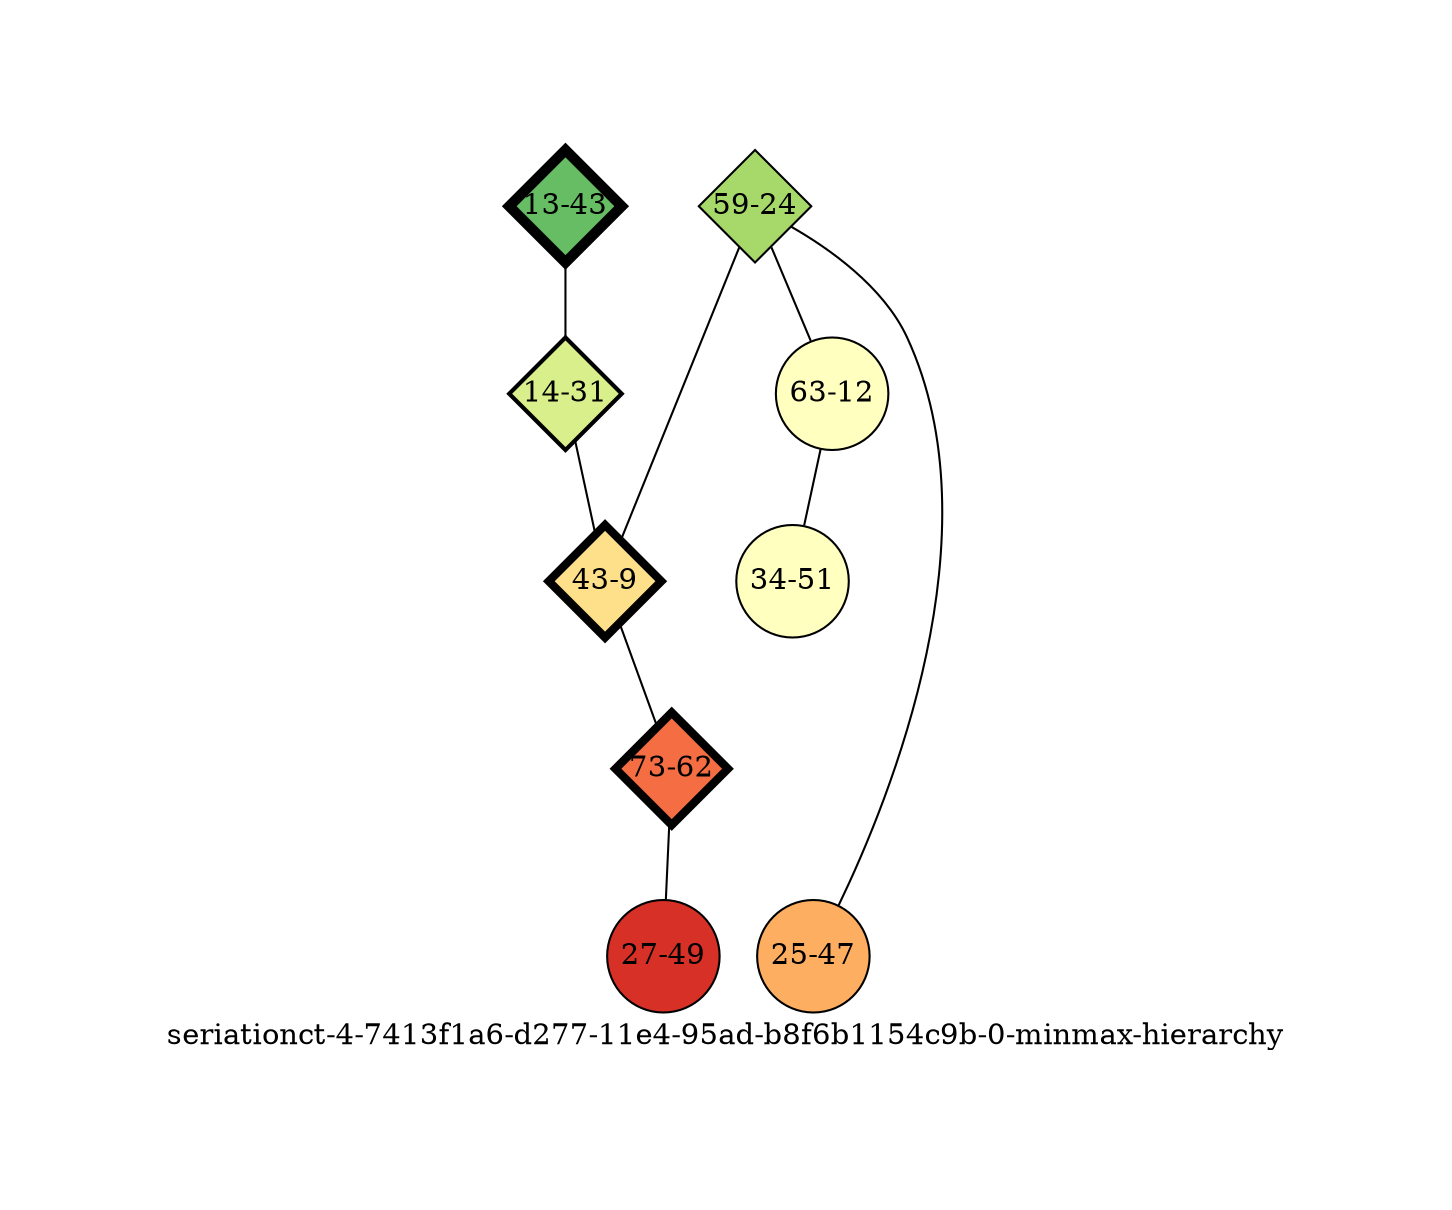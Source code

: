 strict graph "seriationct-4-7413f1a6-d277-11e4-95ad-b8f6b1154c9b-0-minmax-hierarchy" {
labelloc=b;
ratio=auto;
pad="1.0";
label="seriationct-4-7413f1a6-d277-11e4-95ad-b8f6b1154c9b-0-minmax-hierarchy";
node [width="0.75", style=filled, fixedsize=true, height="0.75", shape=circle, label=""];
0 [xCoordinate="43.0", appears_in_slice=5, yCoordinate="13.0", level=child, colorscheme=rdylgn11, child_of=root, short_label="13-43", label="13-43", shape=diamond, fillcolor=9, size="1086.70910153", parent_node="assemblage-9-16", id=0, penwidth="5.0"];
1 [xCoordinate="24.0", appears_in_slice=1, yCoordinate="59.0", level=child, colorscheme=rdylgn11, child_of=root, short_label="59-24", label="59-24", shape=diamond, fillcolor=8, size="30.4482642698", parent_node="assemblage-9-16", id=1, penwidth="1.0"];
2 [xCoordinate="31.0", appears_in_slice=2, yCoordinate="14.0", level=child, colorscheme=rdylgn11, child_of=root, short_label="14-31", label="14-31", shape=diamond, fillcolor=7, size="1087.94985668", parent_node="assemblage-9-16", id=2, penwidth="2.0"];
3 [xCoordinate="12.0", appears_in_slice=1, yCoordinate="63.0", level=grandchild, colorscheme=rdylgn11, child_of="assemblage-47-10", short_label="63-12", label="63-12", shape=circle, fillcolor=6, size="30.4482642698", parent_node="assemblage-47-10", id=3, penwidth="1.0"];
4 [xCoordinate="9.0", appears_in_slice=4, yCoordinate="43.0", level=child, colorscheme=rdylgn11, child_of=root, short_label="43-9", label="43-9", shape=diamond, fillcolor=5, size="1086.54986022", parent_node="assemblage-9-16", id=4, penwidth="4.0"];
5 [xCoordinate="47.0", appears_in_slice=1, yCoordinate="25.0", level=grandchild, colorscheme=rdylgn11, child_of="assemblage-22-55", short_label="25-47", label="25-47", shape=circle, fillcolor=4, size="30.4482642698", parent_node="assemblage-22-55", id=5, penwidth="1.0"];
6 [xCoordinate="62.0", appears_in_slice=4, yCoordinate="73.0", level=child, colorscheme=rdylgn11, child_of=root, short_label="73-62", label="73-62", shape=diamond, fillcolor=3, size="1086.54986022", parent_node="assemblage-9-16", id=6, penwidth="4.0"];
7 [xCoordinate="51.0", appears_in_slice=1, yCoordinate="34.0", level=grandchild, colorscheme=rdylgn11, child_of="assemblage-47-10", short_label="34-51", label="34-51", shape=circle, fillcolor=6, size="30.4482642698", parent_node="assemblage-47-10", id=7, penwidth="1.0"];
8 [xCoordinate="49.0", appears_in_slice=1, yCoordinate="27.0", level=grandchild, colorscheme=rdylgn11, child_of="assemblage-15-46", short_label="27-49", label="27-49", shape=circle, fillcolor=2, size="30.4482642698", parent_node="assemblage-15-46", id=8, penwidth="1.0"];
0 -- 2  [inverseweight="20826.1280817", weight="4.80166066432e-05"];
1 -- 3  [inverseweight="1.24310941824", weight="0.804434416899"];
1 -- 4  [inverseweight="1.07853817986", weight="0.927180899735"];
1 -- 5  [inverseweight="1.02322185207", weight="0.97730516405"];
2 -- 4  [inverseweight="3498.8057449", weight="0.000285811809203"];
3 -- 7  [inverseweight="691.817780134", weight="0.00144546733073"];
4 -- 6  [inverseweight="1027.15146509", weight="0.000973566249955"];
6 -- 8  [inverseweight="9.82485337427", weight="0.101782689462"];
}
